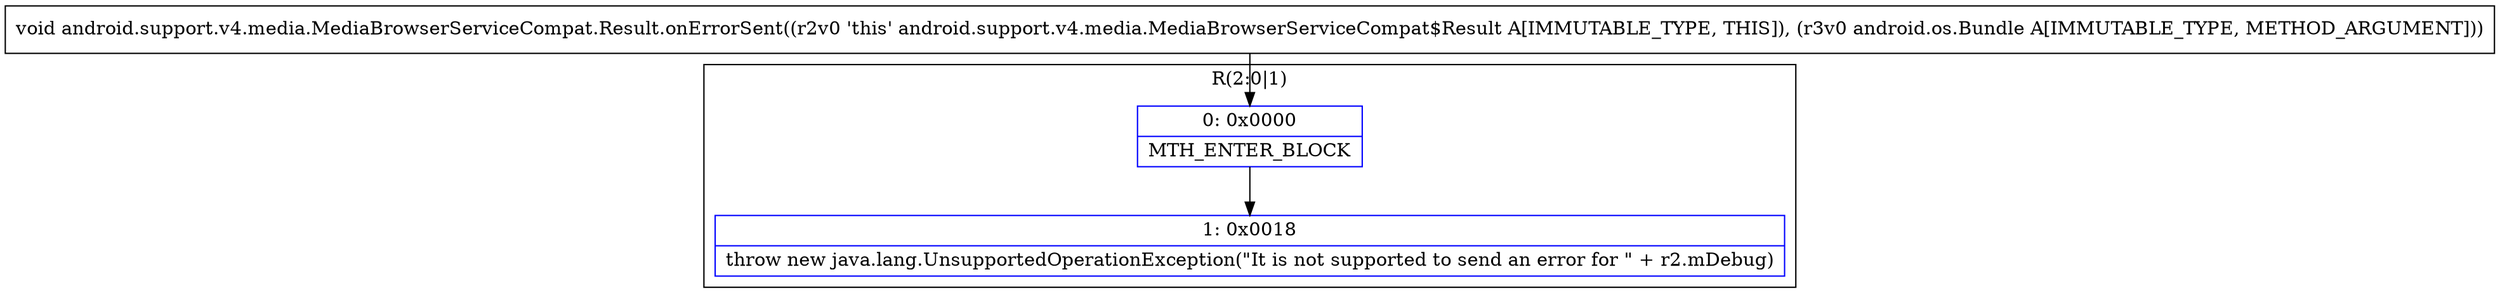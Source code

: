 digraph "CFG forandroid.support.v4.media.MediaBrowserServiceCompat.Result.onErrorSent(Landroid\/os\/Bundle;)V" {
subgraph cluster_Region_741493984 {
label = "R(2:0|1)";
node [shape=record,color=blue];
Node_0 [shape=record,label="{0\:\ 0x0000|MTH_ENTER_BLOCK\l}"];
Node_1 [shape=record,label="{1\:\ 0x0018|throw new java.lang.UnsupportedOperationException(\"It is not supported to send an error for \" + r2.mDebug)\l}"];
}
MethodNode[shape=record,label="{void android.support.v4.media.MediaBrowserServiceCompat.Result.onErrorSent((r2v0 'this' android.support.v4.media.MediaBrowserServiceCompat$Result A[IMMUTABLE_TYPE, THIS]), (r3v0 android.os.Bundle A[IMMUTABLE_TYPE, METHOD_ARGUMENT])) }"];
MethodNode -> Node_0;
Node_0 -> Node_1;
}

